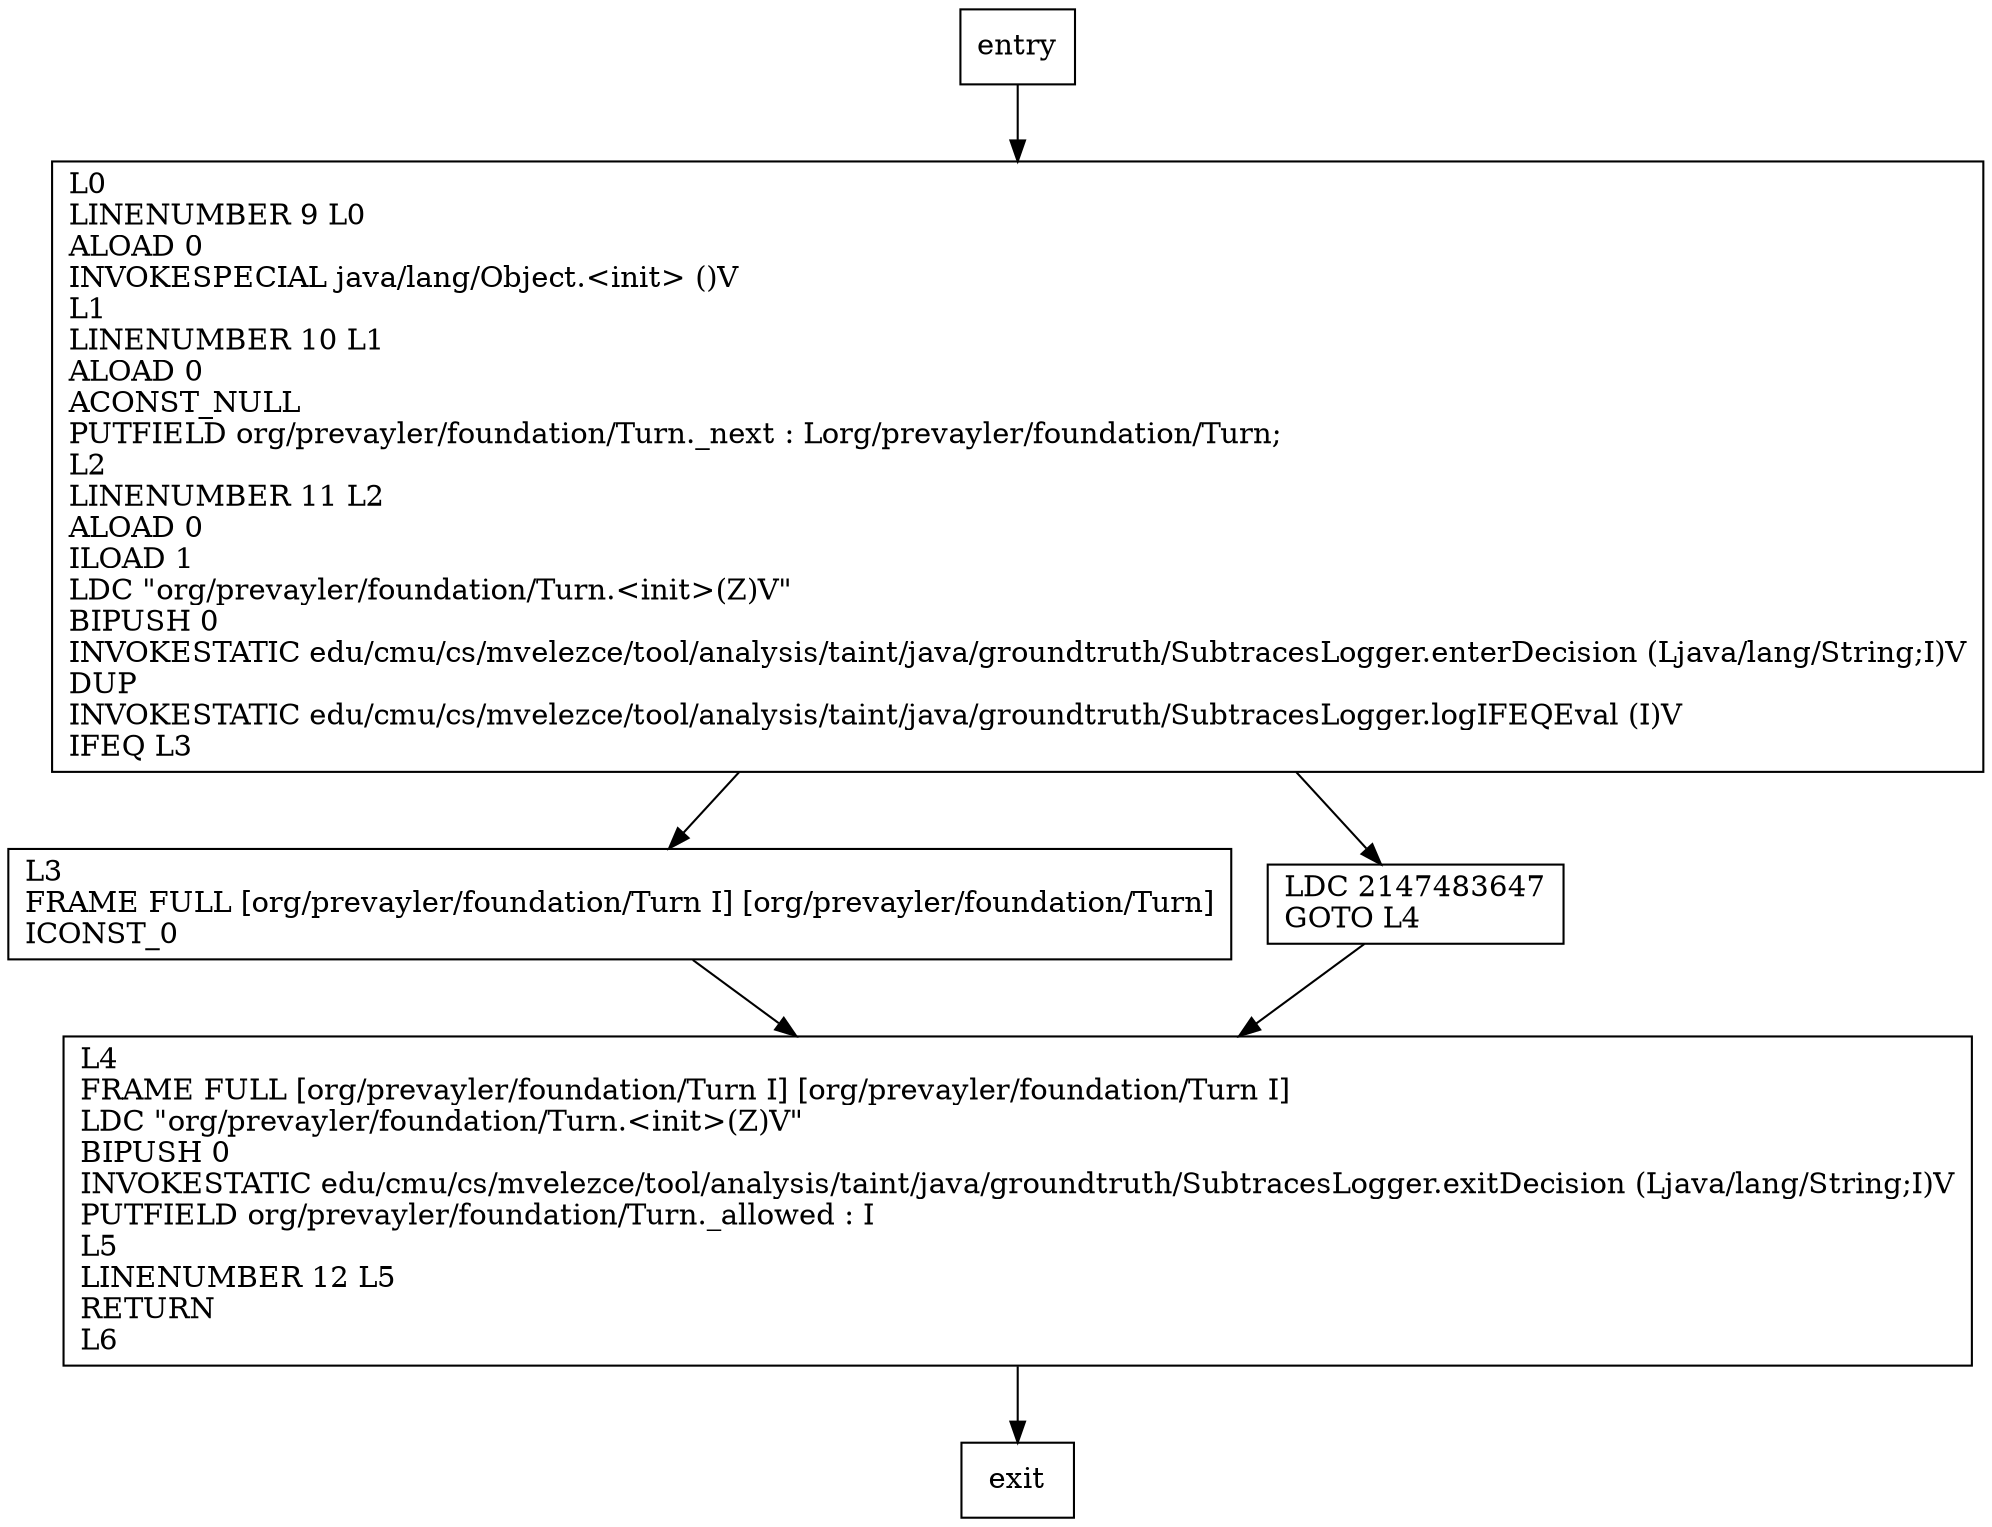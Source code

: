 digraph <init> {
node [shape=record];
720613460 [label="L0\lLINENUMBER 9 L0\lALOAD 0\lINVOKESPECIAL java/lang/Object.\<init\> ()V\lL1\lLINENUMBER 10 L1\lALOAD 0\lACONST_NULL\lPUTFIELD org/prevayler/foundation/Turn._next : Lorg/prevayler/foundation/Turn;\lL2\lLINENUMBER 11 L2\lALOAD 0\lILOAD 1\lLDC \"org/prevayler/foundation/Turn.\<init\>(Z)V\"\lBIPUSH 0\lINVOKESTATIC edu/cmu/cs/mvelezce/tool/analysis/taint/java/groundtruth/SubtracesLogger.enterDecision (Ljava/lang/String;I)V\lDUP\lINVOKESTATIC edu/cmu/cs/mvelezce/tool/analysis/taint/java/groundtruth/SubtracesLogger.logIFEQEval (I)V\lIFEQ L3\l"];
1429209032 [label="L3\lFRAME FULL [org/prevayler/foundation/Turn I] [org/prevayler/foundation/Turn]\lICONST_0\l"];
553937658 [label="LDC 2147483647\lGOTO L4\l"];
1522872841 [label="L4\lFRAME FULL [org/prevayler/foundation/Turn I] [org/prevayler/foundation/Turn I]\lLDC \"org/prevayler/foundation/Turn.\<init\>(Z)V\"\lBIPUSH 0\lINVOKESTATIC edu/cmu/cs/mvelezce/tool/analysis/taint/java/groundtruth/SubtracesLogger.exitDecision (Ljava/lang/String;I)V\lPUTFIELD org/prevayler/foundation/Turn._allowed : I\lL5\lLINENUMBER 12 L5\lRETURN\lL6\l"];
entry;
exit;
entry -> 720613460;
720613460 -> 1429209032;
720613460 -> 553937658;
1429209032 -> 1522872841;
553937658 -> 1522872841;
1522872841 -> exit;
}
